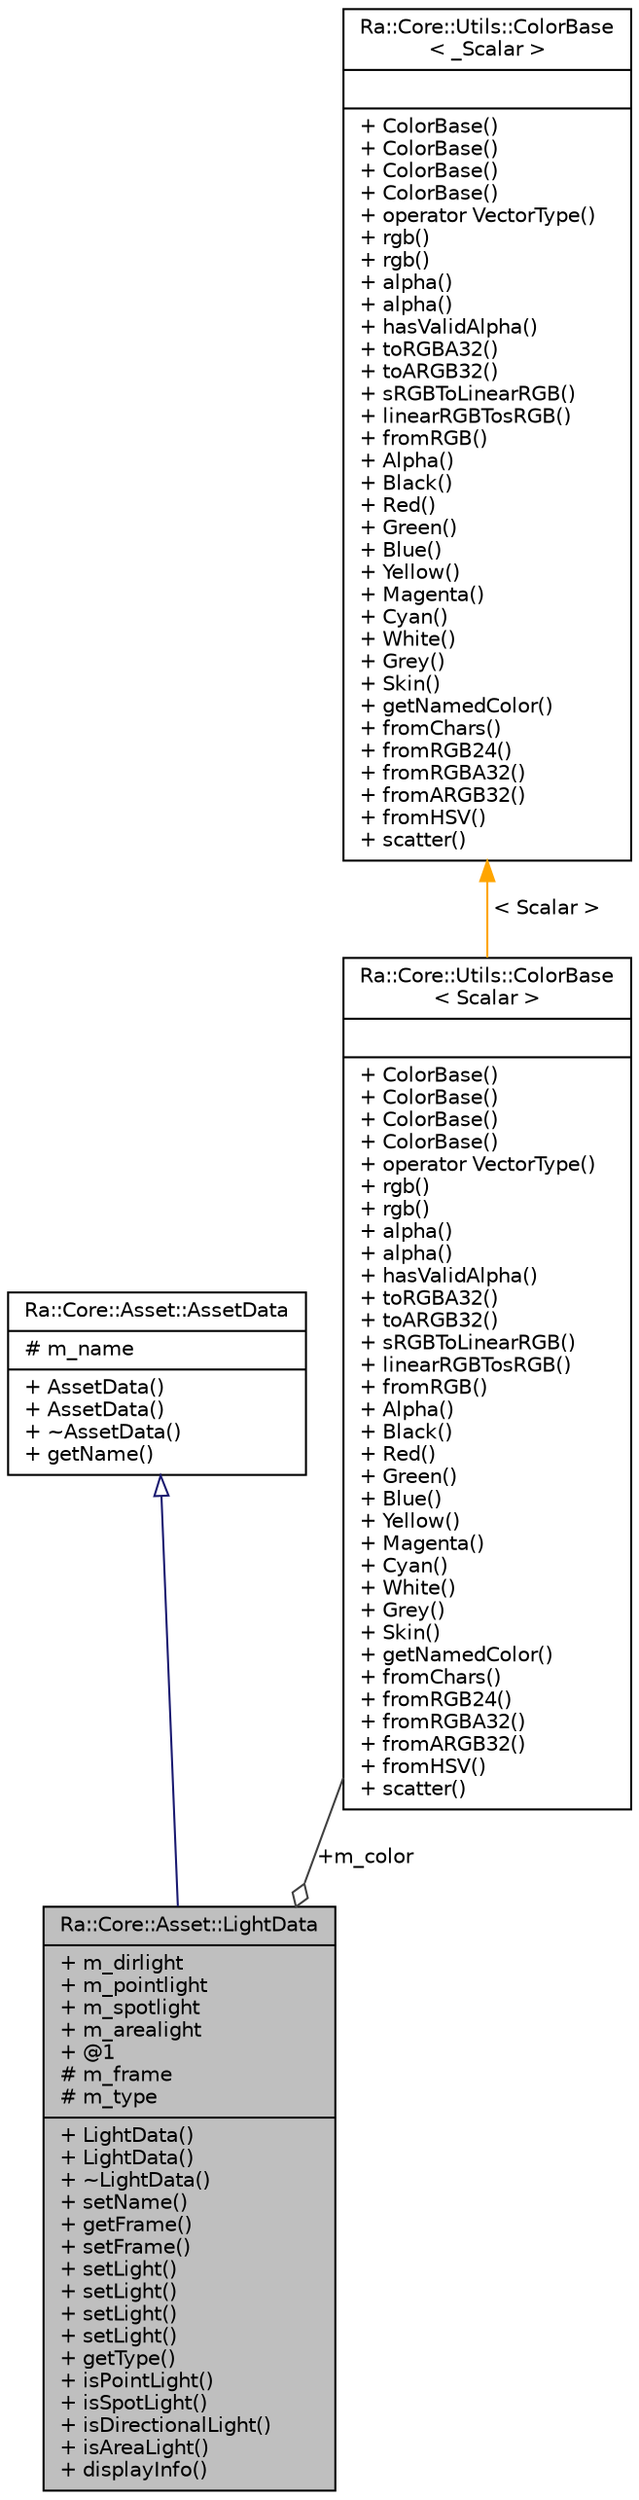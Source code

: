 digraph "Ra::Core::Asset::LightData"
{
 // INTERACTIVE_SVG=YES
 // LATEX_PDF_SIZE
  edge [fontname="Helvetica",fontsize="10",labelfontname="Helvetica",labelfontsize="10"];
  node [fontname="Helvetica",fontsize="10",shape=record];
  Node1 [label="{Ra::Core::Asset::LightData\n|+ m_dirlight\l+ m_pointlight\l+ m_spotlight\l+ m_arealight\l+ @1\l# m_frame\l# m_type\l|+ LightData()\l+ LightData()\l+ ~LightData()\l+ setName()\l+ getFrame()\l+ setFrame()\l+ setLight()\l+ setLight()\l+ setLight()\l+ setLight()\l+ getType()\l+ isPointLight()\l+ isSpotLight()\l+ isDirectionalLight()\l+ isAreaLight()\l+ displayInfo()\l}",height=0.2,width=0.4,color="black", fillcolor="grey75", style="filled", fontcolor="black",tooltip=" "];
  Node2 -> Node1 [dir="back",color="midnightblue",fontsize="10",style="solid",arrowtail="onormal",fontname="Helvetica"];
  Node2 [label="{Ra::Core::Asset::AssetData\n|# m_name\l|+ AssetData()\l+ AssetData()\l+ ~AssetData()\l+ getName()\l}",height=0.2,width=0.4,color="black", fillcolor="white", style="filled",URL="$classRa_1_1Core_1_1Asset_1_1AssetData.html",tooltip=" "];
  Node3 -> Node1 [color="grey25",fontsize="10",style="solid",label=" +m_color" ,arrowhead="odiamond",fontname="Helvetica"];
  Node3 [label="{Ra::Core::Utils::ColorBase\l\< Scalar \>\n||+ ColorBase()\l+ ColorBase()\l+ ColorBase()\l+ ColorBase()\l+ operator VectorType()\l+ rgb()\l+ rgb()\l+ alpha()\l+ alpha()\l+ hasValidAlpha()\l+ toRGBA32()\l+ toARGB32()\l+ sRGBToLinearRGB()\l+ linearRGBTosRGB()\l+ fromRGB()\l+ Alpha()\l+ Black()\l+ Red()\l+ Green()\l+ Blue()\l+ Yellow()\l+ Magenta()\l+ Cyan()\l+ White()\l+ Grey()\l+ Skin()\l+ getNamedColor()\l+ fromChars()\l+ fromRGB24()\l+ fromRGBA32()\l+ fromARGB32()\l+ fromHSV()\l+ scatter()\l}",height=0.2,width=0.4,color="black", fillcolor="white", style="filled",URL="$classRa_1_1Core_1_1Utils_1_1ColorBase.html",tooltip=" "];
  Node4 -> Node3 [dir="back",color="orange",fontsize="10",style="solid",label=" \< Scalar \>" ,fontname="Helvetica"];
  Node4 [label="{Ra::Core::Utils::ColorBase\l\< _Scalar \>\n||+ ColorBase()\l+ ColorBase()\l+ ColorBase()\l+ ColorBase()\l+ operator VectorType()\l+ rgb()\l+ rgb()\l+ alpha()\l+ alpha()\l+ hasValidAlpha()\l+ toRGBA32()\l+ toARGB32()\l+ sRGBToLinearRGB()\l+ linearRGBTosRGB()\l+ fromRGB()\l+ Alpha()\l+ Black()\l+ Red()\l+ Green()\l+ Blue()\l+ Yellow()\l+ Magenta()\l+ Cyan()\l+ White()\l+ Grey()\l+ Skin()\l+ getNamedColor()\l+ fromChars()\l+ fromRGB24()\l+ fromRGBA32()\l+ fromARGB32()\l+ fromHSV()\l+ scatter()\l}",height=0.2,width=0.4,color="black", fillcolor="white", style="filled",URL="$classRa_1_1Core_1_1Utils_1_1ColorBase.html",tooltip=" "];
}
